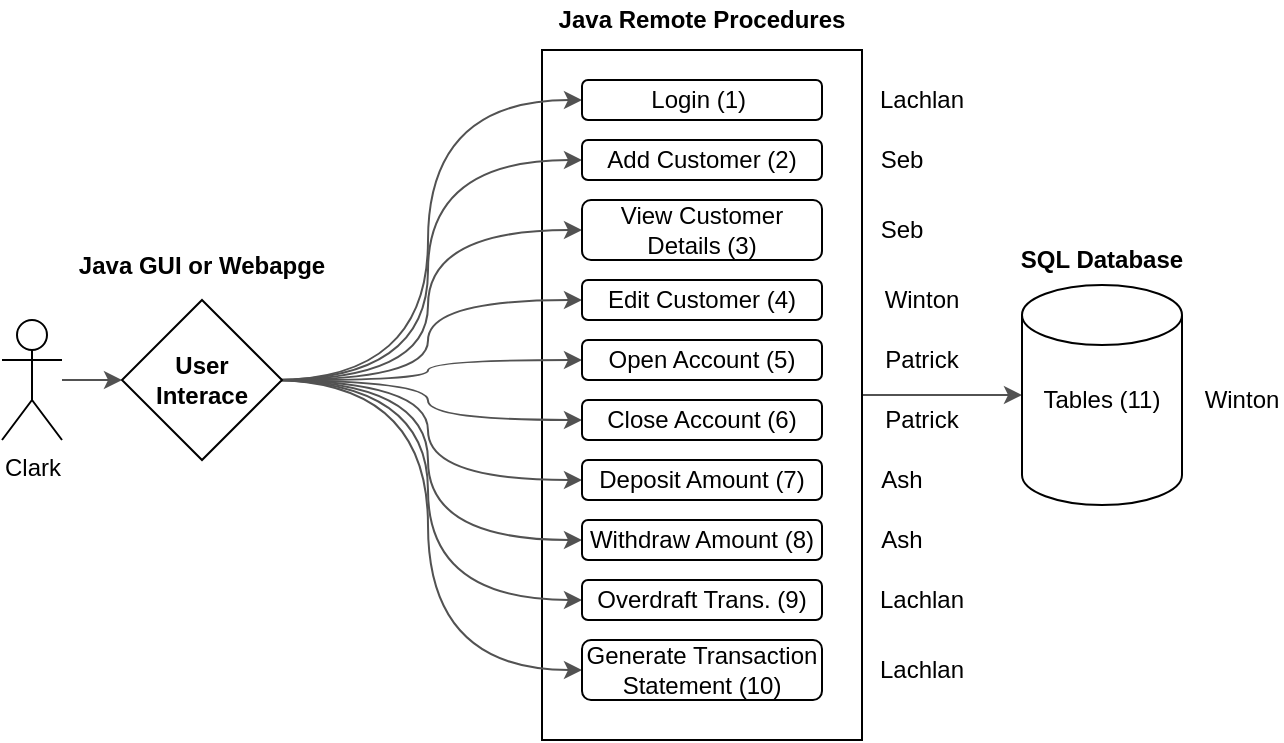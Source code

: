 <mxfile version="13.9.9" type="github">
  <diagram id="9V43UQf9ATpL4nqVWi98" name="Page-1">
    <mxGraphModel dx="742" dy="635" grid="1" gridSize="10" guides="1" tooltips="1" connect="1" arrows="1" fold="1" page="1" pageScale="1" pageWidth="827" pageHeight="1169" math="0" shadow="0">
      <root>
        <mxCell id="0" />
        <mxCell id="1" parent="0" />
        <mxCell id="bWXKysibdHLfa8OfTJlv-42" style="edgeStyle=orthogonalEdgeStyle;curved=1;rounded=0;orthogonalLoop=1;jettySize=auto;html=1;exitX=1;exitY=0.5;exitDx=0;exitDy=0;strokeColor=#525252;" parent="1" source="bWXKysibdHLfa8OfTJlv-6" target="bWXKysibdHLfa8OfTJlv-34" edge="1">
          <mxGeometry relative="1" as="geometry" />
        </mxCell>
        <mxCell id="bWXKysibdHLfa8OfTJlv-6" value="" style="rounded=0;whiteSpace=wrap;html=1;" parent="1" vertex="1">
          <mxGeometry x="370" y="95" width="160" height="345" as="geometry" />
        </mxCell>
        <mxCell id="bWXKysibdHLfa8OfTJlv-24" style="edgeStyle=orthogonalEdgeStyle;curved=1;rounded=0;orthogonalLoop=1;jettySize=auto;html=1;exitX=0.5;exitY=0.5;exitDx=0;exitDy=0;exitPerimeter=0;entryX=0;entryY=0.5;entryDx=0;entryDy=0;strokeColor=#525252;" parent="1" target="bWXKysibdHLfa8OfTJlv-7" edge="1">
          <mxGeometry relative="1" as="geometry">
            <mxPoint x="235" y="260" as="sourcePoint" />
          </mxGeometry>
        </mxCell>
        <mxCell id="bWXKysibdHLfa8OfTJlv-25" style="edgeStyle=orthogonalEdgeStyle;curved=1;rounded=0;orthogonalLoop=1;jettySize=auto;html=1;exitX=0.5;exitY=0.5;exitDx=0;exitDy=0;exitPerimeter=0;entryX=0;entryY=0.5;entryDx=0;entryDy=0;strokeColor=#525252;" parent="1" target="bWXKysibdHLfa8OfTJlv-8" edge="1">
          <mxGeometry relative="1" as="geometry">
            <mxPoint x="235" y="260" as="sourcePoint" />
          </mxGeometry>
        </mxCell>
        <mxCell id="bWXKysibdHLfa8OfTJlv-26" style="edgeStyle=orthogonalEdgeStyle;curved=1;rounded=0;orthogonalLoop=1;jettySize=auto;html=1;exitX=0.5;exitY=0.5;exitDx=0;exitDy=0;exitPerimeter=0;entryX=0;entryY=0.5;entryDx=0;entryDy=0;strokeColor=#525252;" parent="1" target="bWXKysibdHLfa8OfTJlv-16" edge="1">
          <mxGeometry relative="1" as="geometry">
            <mxPoint x="235" y="260" as="sourcePoint" />
          </mxGeometry>
        </mxCell>
        <mxCell id="bWXKysibdHLfa8OfTJlv-27" style="edgeStyle=orthogonalEdgeStyle;curved=1;rounded=0;orthogonalLoop=1;jettySize=auto;html=1;exitX=0.5;exitY=0.5;exitDx=0;exitDy=0;exitPerimeter=0;entryX=0;entryY=0.5;entryDx=0;entryDy=0;strokeColor=#525252;" parent="1" target="bWXKysibdHLfa8OfTJlv-9" edge="1">
          <mxGeometry relative="1" as="geometry">
            <mxPoint x="235" y="260" as="sourcePoint" />
          </mxGeometry>
        </mxCell>
        <mxCell id="bWXKysibdHLfa8OfTJlv-28" style="edgeStyle=orthogonalEdgeStyle;curved=1;rounded=0;orthogonalLoop=1;jettySize=auto;html=1;exitX=0.5;exitY=0.5;exitDx=0;exitDy=0;exitPerimeter=0;entryX=0;entryY=0.5;entryDx=0;entryDy=0;strokeColor=#525252;" parent="1" target="bWXKysibdHLfa8OfTJlv-10" edge="1">
          <mxGeometry relative="1" as="geometry">
            <mxPoint x="235" y="260" as="sourcePoint" />
          </mxGeometry>
        </mxCell>
        <mxCell id="bWXKysibdHLfa8OfTJlv-29" style="edgeStyle=orthogonalEdgeStyle;curved=1;rounded=0;orthogonalLoop=1;jettySize=auto;html=1;exitX=0.5;exitY=0.5;exitDx=0;exitDy=0;exitPerimeter=0;entryX=0;entryY=0.5;entryDx=0;entryDy=0;strokeColor=#525252;" parent="1" target="bWXKysibdHLfa8OfTJlv-11" edge="1">
          <mxGeometry relative="1" as="geometry">
            <mxPoint x="235" y="260" as="sourcePoint" />
          </mxGeometry>
        </mxCell>
        <mxCell id="bWXKysibdHLfa8OfTJlv-30" style="edgeStyle=orthogonalEdgeStyle;curved=1;rounded=0;orthogonalLoop=1;jettySize=auto;html=1;exitX=0.5;exitY=0.5;exitDx=0;exitDy=0;exitPerimeter=0;entryX=0;entryY=0.5;entryDx=0;entryDy=0;strokeColor=#525252;" parent="1" target="bWXKysibdHLfa8OfTJlv-12" edge="1">
          <mxGeometry relative="1" as="geometry">
            <mxPoint x="235" y="260" as="sourcePoint" />
          </mxGeometry>
        </mxCell>
        <mxCell id="bWXKysibdHLfa8OfTJlv-31" style="edgeStyle=orthogonalEdgeStyle;curved=1;rounded=0;orthogonalLoop=1;jettySize=auto;html=1;exitX=0.5;exitY=0.5;exitDx=0;exitDy=0;exitPerimeter=0;entryX=0;entryY=0.5;entryDx=0;entryDy=0;strokeColor=#525252;" parent="1" target="bWXKysibdHLfa8OfTJlv-13" edge="1">
          <mxGeometry relative="1" as="geometry">
            <mxPoint x="235" y="260" as="sourcePoint" />
          </mxGeometry>
        </mxCell>
        <mxCell id="bWXKysibdHLfa8OfTJlv-32" style="edgeStyle=orthogonalEdgeStyle;curved=1;rounded=0;orthogonalLoop=1;jettySize=auto;html=1;exitX=0.5;exitY=0.5;exitDx=0;exitDy=0;exitPerimeter=0;entryX=0;entryY=0.5;entryDx=0;entryDy=0;strokeColor=#525252;" parent="1" target="bWXKysibdHLfa8OfTJlv-14" edge="1">
          <mxGeometry relative="1" as="geometry">
            <mxPoint x="235" y="260" as="sourcePoint" />
          </mxGeometry>
        </mxCell>
        <mxCell id="bWXKysibdHLfa8OfTJlv-33" style="edgeStyle=orthogonalEdgeStyle;curved=1;rounded=0;orthogonalLoop=1;jettySize=auto;html=1;exitX=0.5;exitY=0.5;exitDx=0;exitDy=0;exitPerimeter=0;entryX=0;entryY=0.5;entryDx=0;entryDy=0;strokeColor=#525252;" parent="1" target="bWXKysibdHLfa8OfTJlv-15" edge="1">
          <mxGeometry relative="1" as="geometry">
            <mxPoint x="235" y="260" as="sourcePoint" />
          </mxGeometry>
        </mxCell>
        <mxCell id="bWXKysibdHLfa8OfTJlv-7" value="Login (1)&amp;nbsp;" style="rounded=1;whiteSpace=wrap;html=1;" parent="1" vertex="1">
          <mxGeometry x="390" y="110" width="120" height="20" as="geometry" />
        </mxCell>
        <mxCell id="bWXKysibdHLfa8OfTJlv-8" value="Add Customer (2)" style="rounded=1;whiteSpace=wrap;html=1;" parent="1" vertex="1">
          <mxGeometry x="390" y="140" width="120" height="20" as="geometry" />
        </mxCell>
        <mxCell id="bWXKysibdHLfa8OfTJlv-9" value="Edit Customer (4)" style="rounded=1;whiteSpace=wrap;html=1;" parent="1" vertex="1">
          <mxGeometry x="390" y="210" width="120" height="20" as="geometry" />
        </mxCell>
        <mxCell id="bWXKysibdHLfa8OfTJlv-10" value="Open Account (5)" style="rounded=1;whiteSpace=wrap;html=1;" parent="1" vertex="1">
          <mxGeometry x="390" y="240" width="120" height="20" as="geometry" />
        </mxCell>
        <mxCell id="bWXKysibdHLfa8OfTJlv-11" value="Close Account (6)" style="rounded=1;whiteSpace=wrap;html=1;" parent="1" vertex="1">
          <mxGeometry x="390" y="270" width="120" height="20" as="geometry" />
        </mxCell>
        <mxCell id="bWXKysibdHLfa8OfTJlv-12" value="Deposit Amount (7)" style="rounded=1;whiteSpace=wrap;html=1;" parent="1" vertex="1">
          <mxGeometry x="390" y="300" width="120" height="20" as="geometry" />
        </mxCell>
        <mxCell id="bWXKysibdHLfa8OfTJlv-13" value="Withdraw Amount (8)" style="rounded=1;whiteSpace=wrap;html=1;" parent="1" vertex="1">
          <mxGeometry x="390" y="330" width="120" height="20" as="geometry" />
        </mxCell>
        <mxCell id="bWXKysibdHLfa8OfTJlv-14" value="Overdraft Trans. (9)" style="rounded=1;whiteSpace=wrap;html=1;" parent="1" vertex="1">
          <mxGeometry x="390" y="360" width="120" height="20" as="geometry" />
        </mxCell>
        <mxCell id="bWXKysibdHLfa8OfTJlv-15" value="Generate Transaction Statement (10)" style="rounded=1;whiteSpace=wrap;html=1;" parent="1" vertex="1">
          <mxGeometry x="390" y="390" width="120" height="30" as="geometry" />
        </mxCell>
        <mxCell id="bWXKysibdHLfa8OfTJlv-16" value="View Customer Details (3)" style="rounded=1;whiteSpace=wrap;html=1;" parent="1" vertex="1">
          <mxGeometry x="390" y="170" width="120" height="30" as="geometry" />
        </mxCell>
        <mxCell id="bWXKysibdHLfa8OfTJlv-19" value="Java Remote Procedures" style="text;html=1;strokeColor=none;fillColor=none;align=center;verticalAlign=middle;whiteSpace=wrap;rounded=0;fontStyle=1" parent="1" vertex="1">
          <mxGeometry x="375" y="70" width="150" height="20" as="geometry" />
        </mxCell>
        <mxCell id="bWXKysibdHLfa8OfTJlv-34" value="" style="shape=cylinder3;whiteSpace=wrap;html=1;boundedLbl=1;backgroundOutline=1;size=15;" parent="1" vertex="1">
          <mxGeometry x="610" y="212.5" width="80" height="110" as="geometry" />
        </mxCell>
        <mxCell id="bWXKysibdHLfa8OfTJlv-35" value="SQL Database" style="text;html=1;strokeColor=none;fillColor=none;align=center;verticalAlign=middle;whiteSpace=wrap;rounded=0;fontStyle=1" parent="1" vertex="1">
          <mxGeometry x="590" y="190" width="120" height="20" as="geometry" />
        </mxCell>
        <mxCell id="bWXKysibdHLfa8OfTJlv-43" value="Tables (11)" style="text;html=1;strokeColor=none;fillColor=none;align=center;verticalAlign=middle;whiteSpace=wrap;rounded=0;" parent="1" vertex="1">
          <mxGeometry x="590" y="260" width="120" height="20" as="geometry" />
        </mxCell>
        <mxCell id="8pvSKaztsbaPSzn9CVBH-1" value="Seb" style="text;html=1;strokeColor=none;fillColor=none;align=center;verticalAlign=middle;whiteSpace=wrap;rounded=0;" parent="1" vertex="1">
          <mxGeometry x="530" y="140" width="40" height="20" as="geometry" />
        </mxCell>
        <mxCell id="8pvSKaztsbaPSzn9CVBH-2" value="Seb" style="text;html=1;strokeColor=none;fillColor=none;align=center;verticalAlign=middle;whiteSpace=wrap;rounded=0;" parent="1" vertex="1">
          <mxGeometry x="530" y="175" width="40" height="20" as="geometry" />
        </mxCell>
        <mxCell id="8pvSKaztsbaPSzn9CVBH-3" value="Ash" style="text;html=1;strokeColor=none;fillColor=none;align=center;verticalAlign=middle;whiteSpace=wrap;rounded=0;" parent="1" vertex="1">
          <mxGeometry x="530" y="300" width="40" height="20" as="geometry" />
        </mxCell>
        <mxCell id="8pvSKaztsbaPSzn9CVBH-4" value="Ash" style="text;html=1;strokeColor=none;fillColor=none;align=center;verticalAlign=middle;whiteSpace=wrap;rounded=0;" parent="1" vertex="1">
          <mxGeometry x="530" y="330" width="40" height="20" as="geometry" />
        </mxCell>
        <mxCell id="8pvSKaztsbaPSzn9CVBH-5" value="Winton" style="text;html=1;strokeColor=none;fillColor=none;align=center;verticalAlign=middle;whiteSpace=wrap;rounded=0;" parent="1" vertex="1">
          <mxGeometry x="540" y="210" width="40" height="20" as="geometry" />
        </mxCell>
        <mxCell id="8pvSKaztsbaPSzn9CVBH-6" value="Winton" style="text;html=1;strokeColor=none;fillColor=none;align=center;verticalAlign=middle;whiteSpace=wrap;rounded=0;" parent="1" vertex="1">
          <mxGeometry x="700" y="260" width="40" height="20" as="geometry" />
        </mxCell>
        <mxCell id="8pvSKaztsbaPSzn9CVBH-7" value="Patrick" style="text;html=1;strokeColor=none;fillColor=none;align=center;verticalAlign=middle;whiteSpace=wrap;rounded=0;" parent="1" vertex="1">
          <mxGeometry x="540" y="240" width="40" height="20" as="geometry" />
        </mxCell>
        <mxCell id="8pvSKaztsbaPSzn9CVBH-8" value="Patrick" style="text;html=1;strokeColor=none;fillColor=none;align=center;verticalAlign=middle;whiteSpace=wrap;rounded=0;" parent="1" vertex="1">
          <mxGeometry x="540" y="270" width="40" height="20" as="geometry" />
        </mxCell>
        <mxCell id="8pvSKaztsbaPSzn9CVBH-9" value="Lachlan" style="text;html=1;strokeColor=none;fillColor=none;align=center;verticalAlign=middle;whiteSpace=wrap;rounded=0;" parent="1" vertex="1">
          <mxGeometry x="540" y="360" width="40" height="20" as="geometry" />
        </mxCell>
        <mxCell id="8pvSKaztsbaPSzn9CVBH-12" value="Lachlan" style="text;html=1;strokeColor=none;fillColor=none;align=center;verticalAlign=middle;whiteSpace=wrap;rounded=0;" parent="1" vertex="1">
          <mxGeometry x="540" y="395" width="40" height="20" as="geometry" />
        </mxCell>
        <mxCell id="8pvSKaztsbaPSzn9CVBH-13" value="Lachlan" style="text;html=1;strokeColor=none;fillColor=none;align=center;verticalAlign=middle;whiteSpace=wrap;rounded=0;" parent="1" vertex="1">
          <mxGeometry x="540" y="110" width="40" height="20" as="geometry" />
        </mxCell>
        <mxCell id="5f0gZRf1hawvi2LlgI6R-5" style="edgeStyle=orthogonalEdgeStyle;curved=1;rounded=0;orthogonalLoop=1;jettySize=auto;html=1;strokeColor=#525252;entryX=0;entryY=0.5;entryDx=0;entryDy=0;" edge="1" parent="1" source="5f0gZRf1hawvi2LlgI6R-1" target="5f0gZRf1hawvi2LlgI6R-4">
          <mxGeometry relative="1" as="geometry">
            <mxPoint x="150" y="290" as="targetPoint" />
          </mxGeometry>
        </mxCell>
        <mxCell id="5f0gZRf1hawvi2LlgI6R-1" value="Clark" style="shape=umlActor;verticalLabelPosition=bottom;verticalAlign=top;html=1;outlineConnect=0;" vertex="1" parent="1">
          <mxGeometry x="100" y="230" width="30" height="60" as="geometry" />
        </mxCell>
        <mxCell id="5f0gZRf1hawvi2LlgI6R-4" value="User&lt;br&gt;Interace" style="rhombus;whiteSpace=wrap;html=1;fontStyle=1" vertex="1" parent="1">
          <mxGeometry x="160" y="220" width="80" height="80" as="geometry" />
        </mxCell>
        <mxCell id="5f0gZRf1hawvi2LlgI6R-6" value="Java GUI or Webapge" style="text;html=1;strokeColor=none;fillColor=none;align=center;verticalAlign=middle;whiteSpace=wrap;rounded=0;fontStyle=1" vertex="1" parent="1">
          <mxGeometry x="125" y="192.5" width="150" height="20" as="geometry" />
        </mxCell>
      </root>
    </mxGraphModel>
  </diagram>
</mxfile>
